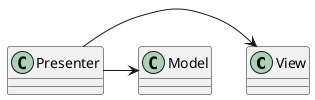 @startuml
class View {

}
class Presenter {

}
class Model {
    
}
Presenter -> View
Presenter -> Model

@enduml